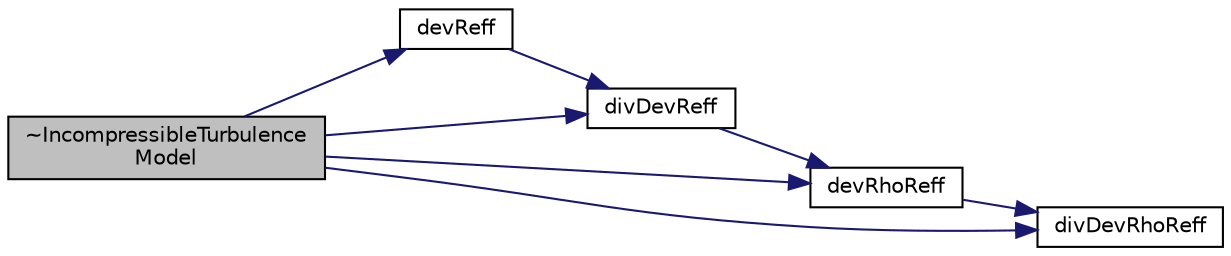 digraph "~IncompressibleTurbulenceModel"
{
  bgcolor="transparent";
  edge [fontname="Helvetica",fontsize="10",labelfontname="Helvetica",labelfontsize="10"];
  node [fontname="Helvetica",fontsize="10",shape=record];
  rankdir="LR";
  Node1 [label="~IncompressibleTurbulence\lModel",height=0.2,width=0.4,color="black", fillcolor="grey75", style="filled", fontcolor="black"];
  Node1 -> Node2 [color="midnightblue",fontsize="10",style="solid",fontname="Helvetica"];
  Node2 [label="devReff",height=0.2,width=0.4,color="black",URL="$a01062.html#a19de497f4ba8935baec59f64ef71fcd5",tooltip="Return the effective stress tensor. "];
  Node2 -> Node3 [color="midnightblue",fontsize="10",style="solid",fontname="Helvetica"];
  Node3 [label="divDevReff",height=0.2,width=0.4,color="black",URL="$a01062.html#a9e2720653ed8d00e8b8529db784df595",tooltip="Return the source term for the momentum equation. "];
  Node3 -> Node4 [color="midnightblue",fontsize="10",style="solid",fontname="Helvetica"];
  Node4 [label="devRhoReff",height=0.2,width=0.4,color="black",URL="$a01062.html#a2100c17734b208e9539274853e45243b",tooltip="Return the effective stress tensor. "];
  Node4 -> Node5 [color="midnightblue",fontsize="10",style="solid",fontname="Helvetica"];
  Node5 [label="divDevRhoReff",height=0.2,width=0.4,color="black",URL="$a01062.html#acc389cc45eb481c08fc9fdbe24edd0da",tooltip="Return the source term for the momentum equation. "];
  Node1 -> Node4 [color="midnightblue",fontsize="10",style="solid",fontname="Helvetica"];
  Node1 -> Node3 [color="midnightblue",fontsize="10",style="solid",fontname="Helvetica"];
  Node1 -> Node5 [color="midnightblue",fontsize="10",style="solid",fontname="Helvetica"];
}

